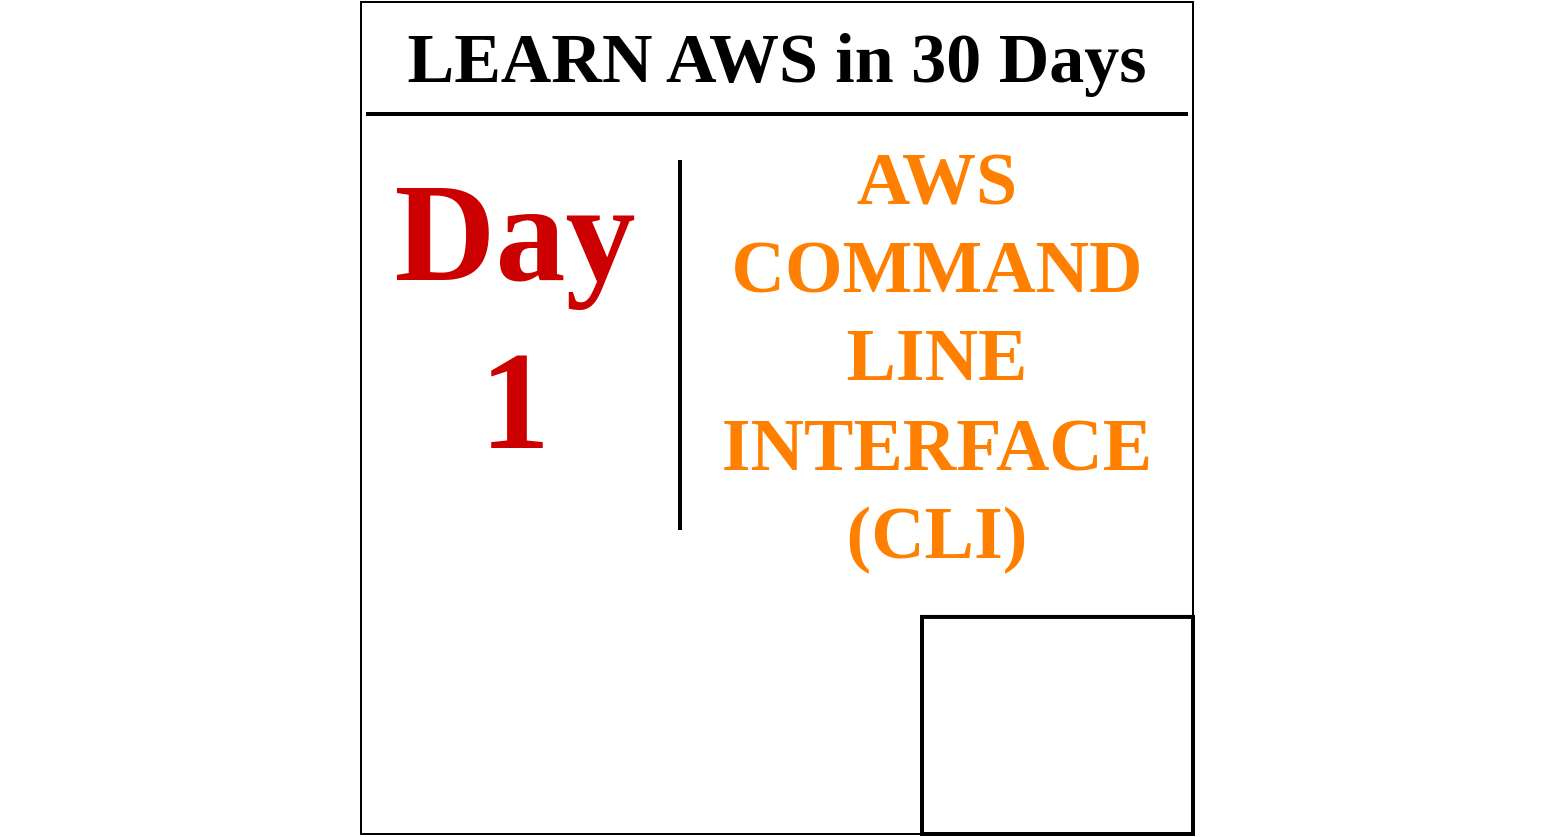 <mxfile version="20.2.5" type="github">
  <diagram id="5Xs5X14m528J4uA-MT8c" name="Page-1">
    <mxGraphModel dx="2276" dy="803" grid="0" gridSize="10" guides="1" tooltips="1" connect="1" arrows="1" fold="1" page="1" pageScale="1" pageWidth="850" pageHeight="1100" math="0" shadow="0">
      <root>
        <mxCell id="0" />
        <mxCell id="1" parent="0" />
        <mxCell id="gWMVOmKcYHX_5A5s80Z7-1" value="" style="whiteSpace=wrap;html=1;aspect=fixed;labelBorderColor=#FFE6CC;labelBackgroundColor=#D5E8D4;" parent="1" vertex="1">
          <mxGeometry x="147.5" y="160" width="416" height="416" as="geometry" />
        </mxCell>
        <mxCell id="gWMVOmKcYHX_5A5s80Z7-2" value="&lt;font style=&quot;font-size: 35px;&quot;&gt;&lt;b&gt;&lt;font style=&quot;font-size: 35px;&quot; face=&quot;Tahoma&quot; color=&quot;#FF8000&quot;&gt;&lt;font style=&quot;font-size: 35px;&quot; color=&quot;#000000&quot;&gt;LEARN AWS in 30 Days&lt;/font&gt;&lt;br&gt;&lt;/font&gt;&lt;/b&gt;&lt;/font&gt;" style="text;html=1;strokeColor=none;fillColor=none;align=center;verticalAlign=middle;whiteSpace=wrap;rounded=0;strokeWidth=2;" parent="1" vertex="1">
          <mxGeometry x="-33" y="164" width="777" height="47" as="geometry" />
        </mxCell>
        <mxCell id="gWMVOmKcYHX_5A5s80Z7-6" value="" style="shape=image;verticalLabelPosition=bottom;labelBackgroundColor=default;verticalAlign=top;aspect=fixed;imageAspect=0;image=https://encrypted-tbn0.gstatic.com/images?q=tbn:ANd9GcSzw4ZuSAQWMPYOq4TeXUH4ljtw02A8vv11iiKyPHzmR220vlQ9IP-DvWHACJVhhqzQBTg&amp;usqp=CAU;strokeWidth=2;labelBorderColor=default;whiteSpace=wrap;imageBorder=default;" parent="1" vertex="1">
          <mxGeometry x="428" y="467.47" width="135.5" height="108.53" as="geometry" />
        </mxCell>
        <mxCell id="gWMVOmKcYHX_5A5s80Z7-7" value="&lt;b&gt;&lt;font style=&quot;font-size: 70px;&quot; color=&quot;#CC0000&quot;&gt;Day 1&lt;/font&gt;&lt;/b&gt;" style="text;html=1;strokeColor=none;fillColor=none;align=center;verticalAlign=middle;whiteSpace=wrap;rounded=0;fontFamily=Tahoma;fontSize=36;fontColor=#FF8000;" parent="1" vertex="1">
          <mxGeometry x="144" y="302" width="161" height="30" as="geometry" />
        </mxCell>
        <mxCell id="gWMVOmKcYHX_5A5s80Z7-12" value="&lt;div style=&quot;font-size: 37px;&quot;&gt;&lt;font style=&quot;font-size: 37px;&quot;&gt;&lt;b&gt;&lt;font style=&quot;font-size: 37px;&quot; color=&quot;#FF8000&quot;&gt;AWS COMMAND LINE INTERFACE&lt;/font&gt;&lt;/b&gt;&lt;/font&gt;&lt;/div&gt;&lt;div style=&quot;font-size: 37px;&quot;&gt;&lt;font style=&quot;font-size: 37px;&quot; color=&quot;#FF8000&quot;&gt;&lt;b&gt;(CLI)&lt;/b&gt;&lt;br&gt;&lt;/font&gt;&lt;/div&gt;" style="text;html=1;strokeColor=none;fillColor=none;align=center;verticalAlign=middle;whiteSpace=wrap;rounded=0;labelBorderColor=none;fontFamily=Tahoma;fontSize=34;fontColor=#CC0000;strokeWidth=0;" parent="1" vertex="1">
          <mxGeometry x="290" y="239" width="291" height="195" as="geometry" />
        </mxCell>
        <mxCell id="gWMVOmKcYHX_5A5s80Z7-23" value="" style="line;strokeWidth=2;direction=south;html=1;labelBorderColor=none;fontFamily=Tahoma;fontSize=34;fontColor=#000000;" parent="1" vertex="1">
          <mxGeometry x="302" y="239" width="10" height="185" as="geometry" />
        </mxCell>
        <mxCell id="gWMVOmKcYHX_5A5s80Z7-24" value="" style="line;strokeWidth=2;html=1;labelBorderColor=none;fontFamily=Tahoma;fontSize=38;fontColor=#000000;" parent="1" vertex="1">
          <mxGeometry x="150" y="211" width="411" height="10" as="geometry" />
        </mxCell>
        <mxCell id="J5yeGhwsjVXd5XRw_X_S-1" value="" style="shape=image;verticalLabelPosition=bottom;labelBackgroundColor=default;verticalAlign=top;aspect=fixed;imageAspect=0;image=https://voicefoundry.com/wp-content/uploads/2018/09/feature-aws.jpg;" vertex="1" parent="1">
          <mxGeometry x="147.5" y="479" width="172.15" height="97" as="geometry" />
        </mxCell>
      </root>
    </mxGraphModel>
  </diagram>
</mxfile>
